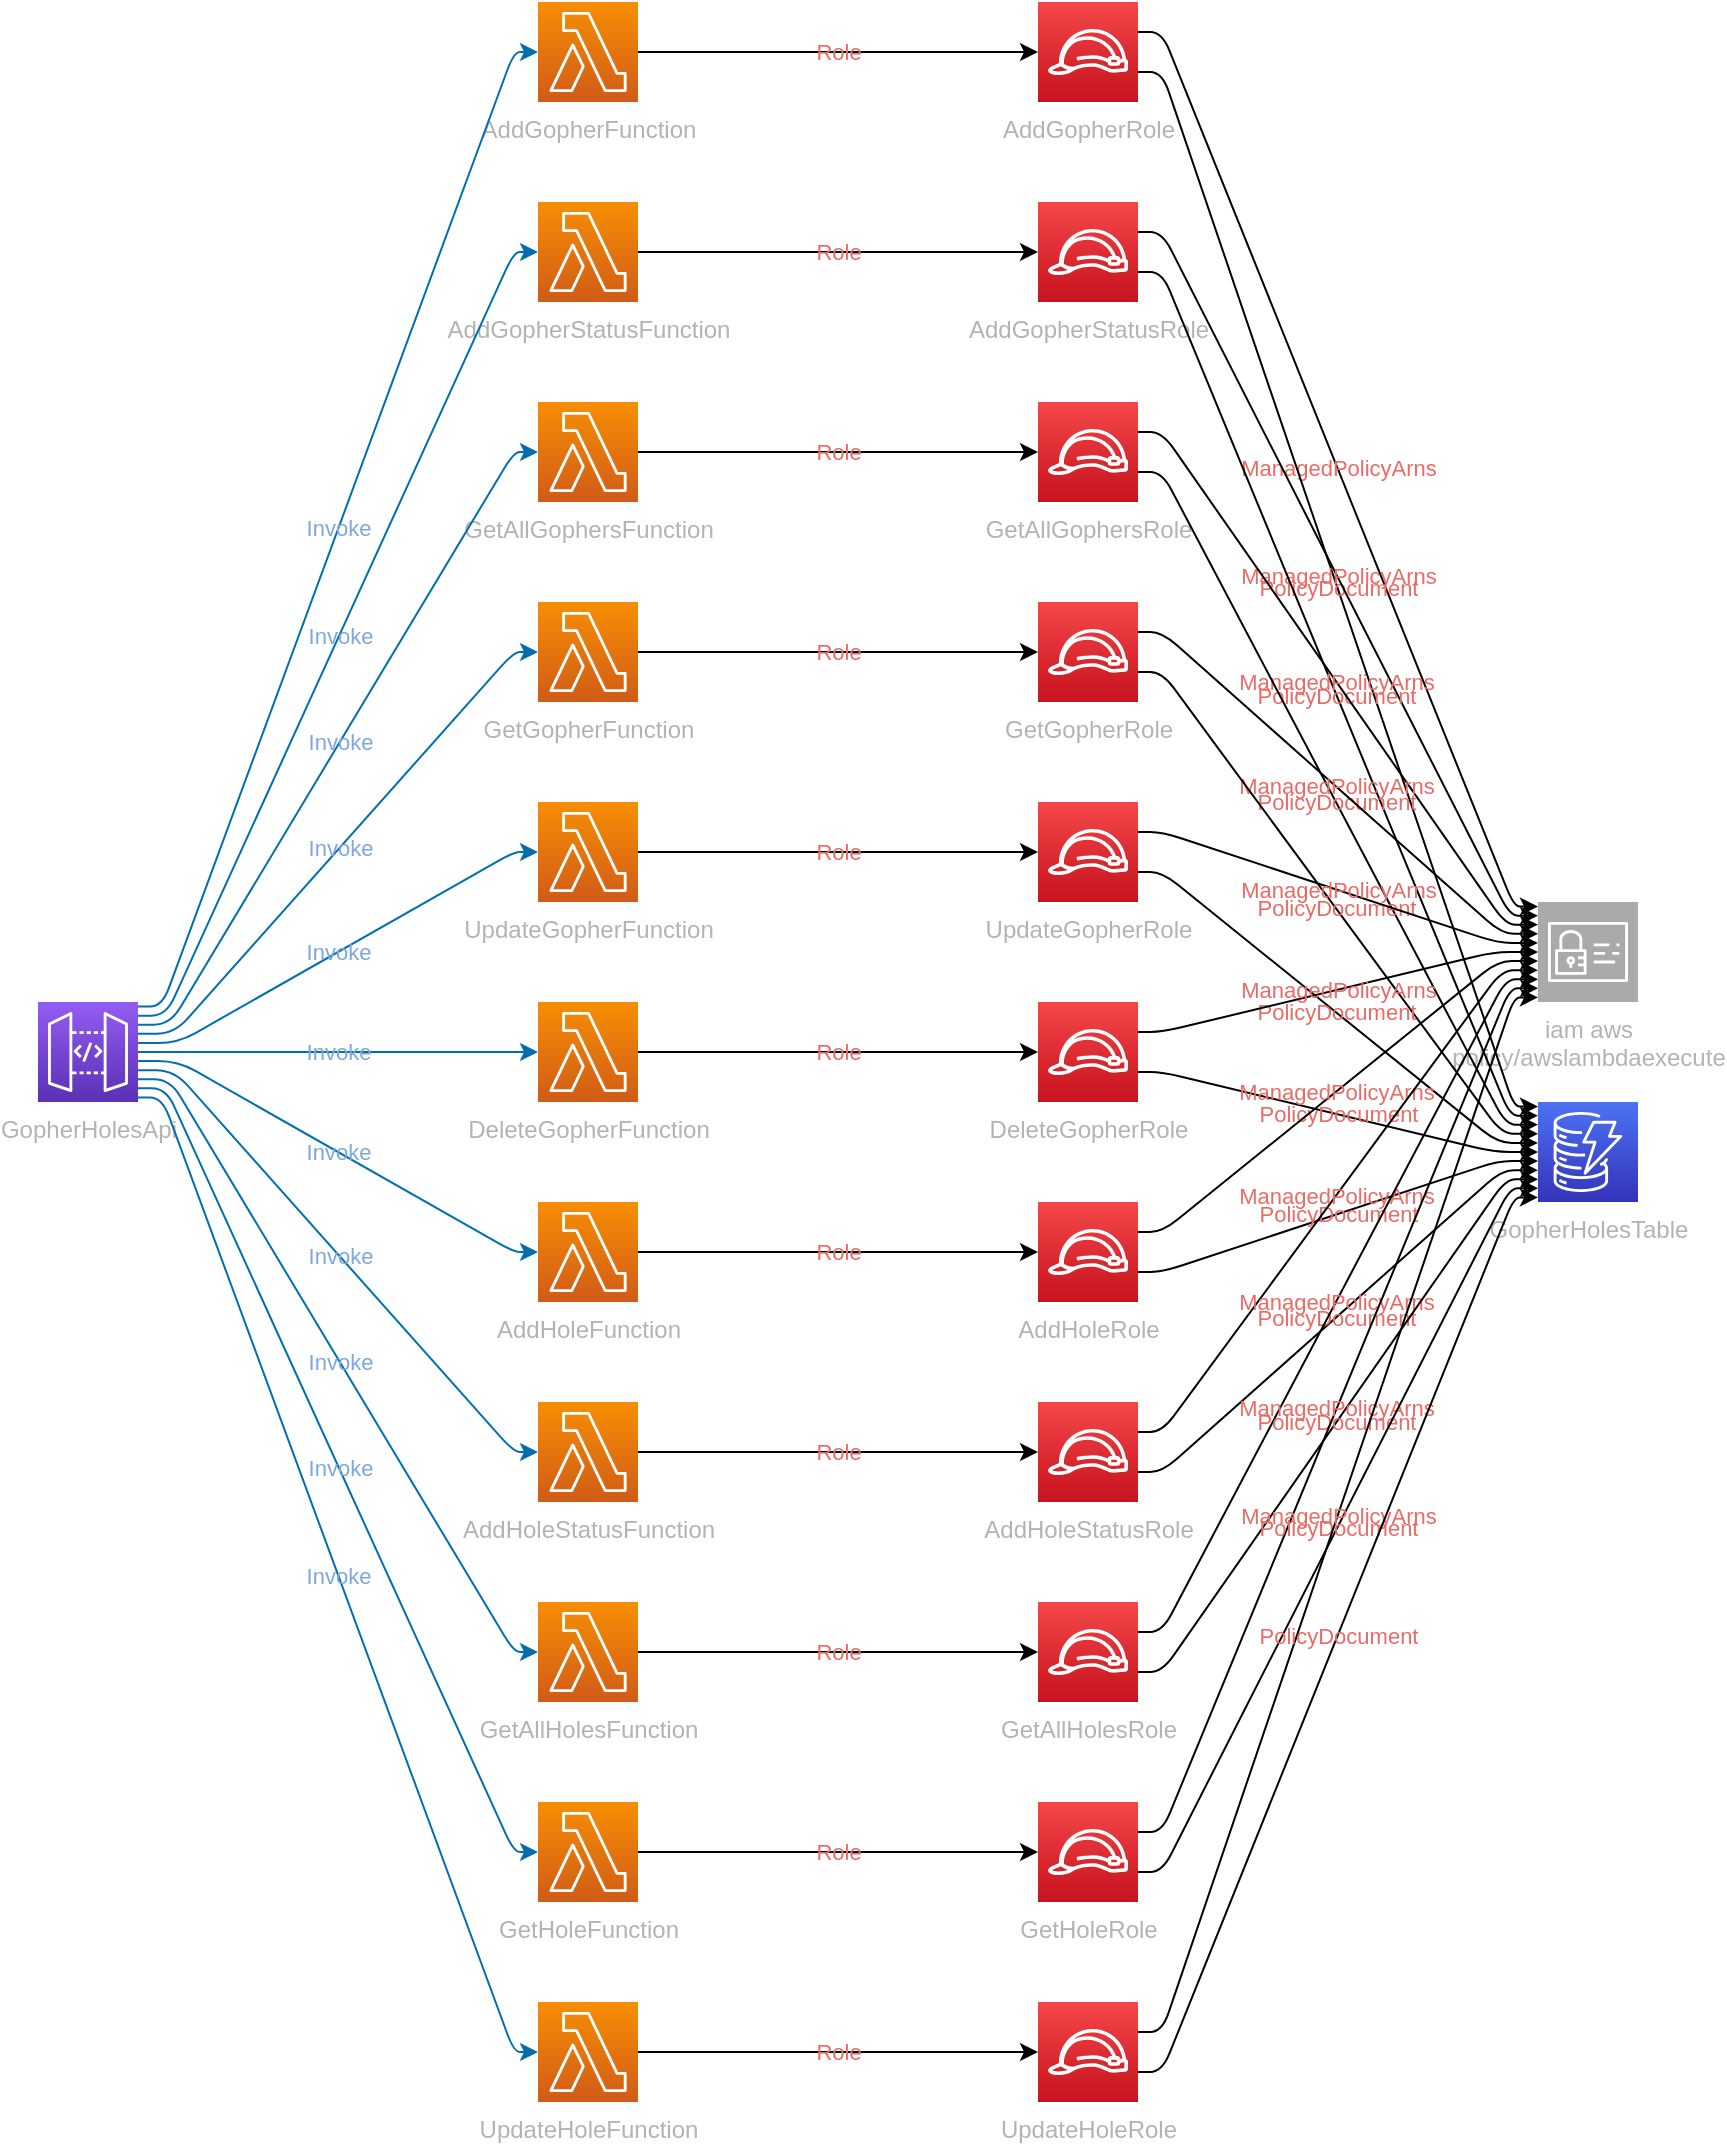 <mxfile version="13.1.3" pages="2">
            <diagram id="diagramid" name="Diagram">
              <mxGraphModel><root><mxCell id="0"/><mxCell id="1" parent="0"/><mxCell id="2" value="GopherHolesApi" style="outlineConnect=0;fontColor=#B3B3B3;gradientColor=#945DF2;gradientDirection=north;fillColor=#5A30B5;strokeColor=#ffffff;dashed=0;verticalLabelPosition=bottom;verticalAlign=top;align=center;html=1;fontSize=12;fontStyle=0;aspect=fixed;shape=mxgraph.aws4.resourceIcon;resIcon=mxgraph.aws4.api_gateway;" vertex="1" parent="1"><mxGeometry y="500" width="50" height="50" as="geometry"/></mxCell><mxCell id="3" value="AddGopherFunction" style="outlineConnect=0;fontColor=#B3B3B3;gradientColor=#F78E04;gradientDirection=north;fillColor=#D05C17;strokeColor=#ffffff;dashed=0;verticalLabelPosition=bottom;verticalAlign=top;align=center;html=1;fontSize=12;fontStyle=0;aspect=fixed;shape=mxgraph.aws4.resourceIcon;resIcon=mxgraph.aws4.lambda;" vertex="1" parent="1"><mxGeometry x="250" width="50" height="50" as="geometry"/></mxCell><mxCell id="4" value="AddGopherRole" style="outlineConnect=0;fontColor=#B3B3B3;gradientColor=#F54749;gradientDirection=north;fillColor=#C7131F;strokeColor=#ffffff;dashed=0;verticalLabelPosition=bottom;verticalAlign=top;align=center;html=1;fontSize=12;fontStyle=0;aspect=fixed;shape=mxgraph.aws4.resourceIcon;resIcon=mxgraph.aws4.role;" vertex="1" parent="1"><mxGeometry x="500" width="50" height="50" as="geometry"/></mxCell><mxCell id="5" value="AddGopherStatusFunction" style="outlineConnect=0;fontColor=#B3B3B3;gradientColor=#F78E04;gradientDirection=north;fillColor=#D05C17;strokeColor=#ffffff;dashed=0;verticalLabelPosition=bottom;verticalAlign=top;align=center;html=1;fontSize=12;fontStyle=0;aspect=fixed;shape=mxgraph.aws4.resourceIcon;resIcon=mxgraph.aws4.lambda;" vertex="1" parent="1"><mxGeometry x="250" y="100" width="50" height="50" as="geometry"/></mxCell><mxCell id="6" value="AddGopherStatusRole" style="outlineConnect=0;fontColor=#B3B3B3;gradientColor=#F54749;gradientDirection=north;fillColor=#C7131F;strokeColor=#ffffff;dashed=0;verticalLabelPosition=bottom;verticalAlign=top;align=center;html=1;fontSize=12;fontStyle=0;aspect=fixed;shape=mxgraph.aws4.resourceIcon;resIcon=mxgraph.aws4.role;" vertex="1" parent="1"><mxGeometry x="500" y="100" width="50" height="50" as="geometry"/></mxCell><mxCell id="7" value="GetAllGophersFunction" style="outlineConnect=0;fontColor=#B3B3B3;gradientColor=#F78E04;gradientDirection=north;fillColor=#D05C17;strokeColor=#ffffff;dashed=0;verticalLabelPosition=bottom;verticalAlign=top;align=center;html=1;fontSize=12;fontStyle=0;aspect=fixed;shape=mxgraph.aws4.resourceIcon;resIcon=mxgraph.aws4.lambda;" vertex="1" parent="1"><mxGeometry x="250" y="200" width="50" height="50" as="geometry"/></mxCell><mxCell id="8" value="GetAllGophersRole" style="outlineConnect=0;fontColor=#B3B3B3;gradientColor=#F54749;gradientDirection=north;fillColor=#C7131F;strokeColor=#ffffff;dashed=0;verticalLabelPosition=bottom;verticalAlign=top;align=center;html=1;fontSize=12;fontStyle=0;aspect=fixed;shape=mxgraph.aws4.resourceIcon;resIcon=mxgraph.aws4.role;" vertex="1" parent="1"><mxGeometry x="500" y="200" width="50" height="50" as="geometry"/></mxCell><mxCell id="9" value="GetGopherFunction" style="outlineConnect=0;fontColor=#B3B3B3;gradientColor=#F78E04;gradientDirection=north;fillColor=#D05C17;strokeColor=#ffffff;dashed=0;verticalLabelPosition=bottom;verticalAlign=top;align=center;html=1;fontSize=12;fontStyle=0;aspect=fixed;shape=mxgraph.aws4.resourceIcon;resIcon=mxgraph.aws4.lambda;" vertex="1" parent="1"><mxGeometry x="250" y="300" width="50" height="50" as="geometry"/></mxCell><mxCell id="10" value="GetGopherRole" style="outlineConnect=0;fontColor=#B3B3B3;gradientColor=#F54749;gradientDirection=north;fillColor=#C7131F;strokeColor=#ffffff;dashed=0;verticalLabelPosition=bottom;verticalAlign=top;align=center;html=1;fontSize=12;fontStyle=0;aspect=fixed;shape=mxgraph.aws4.resourceIcon;resIcon=mxgraph.aws4.role;" vertex="1" parent="1"><mxGeometry x="500" y="300" width="50" height="50" as="geometry"/></mxCell><mxCell id="11" value="UpdateGopherFunction" style="outlineConnect=0;fontColor=#B3B3B3;gradientColor=#F78E04;gradientDirection=north;fillColor=#D05C17;strokeColor=#ffffff;dashed=0;verticalLabelPosition=bottom;verticalAlign=top;align=center;html=1;fontSize=12;fontStyle=0;aspect=fixed;shape=mxgraph.aws4.resourceIcon;resIcon=mxgraph.aws4.lambda;" vertex="1" parent="1"><mxGeometry x="250" y="400" width="50" height="50" as="geometry"/></mxCell><mxCell id="12" value="UpdateGopherRole" style="outlineConnect=0;fontColor=#B3B3B3;gradientColor=#F54749;gradientDirection=north;fillColor=#C7131F;strokeColor=#ffffff;dashed=0;verticalLabelPosition=bottom;verticalAlign=top;align=center;html=1;fontSize=12;fontStyle=0;aspect=fixed;shape=mxgraph.aws4.resourceIcon;resIcon=mxgraph.aws4.role;" vertex="1" parent="1"><mxGeometry x="500" y="400" width="50" height="50" as="geometry"/></mxCell><mxCell id="13" value="DeleteGopherFunction" style="outlineConnect=0;fontColor=#B3B3B3;gradientColor=#F78E04;gradientDirection=north;fillColor=#D05C17;strokeColor=#ffffff;dashed=0;verticalLabelPosition=bottom;verticalAlign=top;align=center;html=1;fontSize=12;fontStyle=0;aspect=fixed;shape=mxgraph.aws4.resourceIcon;resIcon=mxgraph.aws4.lambda;" vertex="1" parent="1"><mxGeometry x="250" y="500" width="50" height="50" as="geometry"/></mxCell><mxCell id="14" value="DeleteGopherRole" style="outlineConnect=0;fontColor=#B3B3B3;gradientColor=#F54749;gradientDirection=north;fillColor=#C7131F;strokeColor=#ffffff;dashed=0;verticalLabelPosition=bottom;verticalAlign=top;align=center;html=1;fontSize=12;fontStyle=0;aspect=fixed;shape=mxgraph.aws4.resourceIcon;resIcon=mxgraph.aws4.role;" vertex="1" parent="1"><mxGeometry x="500" y="500" width="50" height="50" as="geometry"/></mxCell><mxCell id="15" value="AddHoleFunction" style="outlineConnect=0;fontColor=#B3B3B3;gradientColor=#F78E04;gradientDirection=north;fillColor=#D05C17;strokeColor=#ffffff;dashed=0;verticalLabelPosition=bottom;verticalAlign=top;align=center;html=1;fontSize=12;fontStyle=0;aspect=fixed;shape=mxgraph.aws4.resourceIcon;resIcon=mxgraph.aws4.lambda;" vertex="1" parent="1"><mxGeometry x="250" y="600" width="50" height="50" as="geometry"/></mxCell><mxCell id="16" value="AddHoleRole" style="outlineConnect=0;fontColor=#B3B3B3;gradientColor=#F54749;gradientDirection=north;fillColor=#C7131F;strokeColor=#ffffff;dashed=0;verticalLabelPosition=bottom;verticalAlign=top;align=center;html=1;fontSize=12;fontStyle=0;aspect=fixed;shape=mxgraph.aws4.resourceIcon;resIcon=mxgraph.aws4.role;" vertex="1" parent="1"><mxGeometry x="500" y="600" width="50" height="50" as="geometry"/></mxCell><mxCell id="17" value="AddHoleStatusFunction" style="outlineConnect=0;fontColor=#B3B3B3;gradientColor=#F78E04;gradientDirection=north;fillColor=#D05C17;strokeColor=#ffffff;dashed=0;verticalLabelPosition=bottom;verticalAlign=top;align=center;html=1;fontSize=12;fontStyle=0;aspect=fixed;shape=mxgraph.aws4.resourceIcon;resIcon=mxgraph.aws4.lambda;" vertex="1" parent="1"><mxGeometry x="250" y="700" width="50" height="50" as="geometry"/></mxCell><mxCell id="18" value="AddHoleStatusRole" style="outlineConnect=0;fontColor=#B3B3B3;gradientColor=#F54749;gradientDirection=north;fillColor=#C7131F;strokeColor=#ffffff;dashed=0;verticalLabelPosition=bottom;verticalAlign=top;align=center;html=1;fontSize=12;fontStyle=0;aspect=fixed;shape=mxgraph.aws4.resourceIcon;resIcon=mxgraph.aws4.role;" vertex="1" parent="1"><mxGeometry x="500" y="700" width="50" height="50" as="geometry"/></mxCell><mxCell id="19" value="GetAllHolesFunction" style="outlineConnect=0;fontColor=#B3B3B3;gradientColor=#F78E04;gradientDirection=north;fillColor=#D05C17;strokeColor=#ffffff;dashed=0;verticalLabelPosition=bottom;verticalAlign=top;align=center;html=1;fontSize=12;fontStyle=0;aspect=fixed;shape=mxgraph.aws4.resourceIcon;resIcon=mxgraph.aws4.lambda;" vertex="1" parent="1"><mxGeometry x="250" y="800" width="50" height="50" as="geometry"/></mxCell><mxCell id="20" value="GetAllHolesRole" style="outlineConnect=0;fontColor=#B3B3B3;gradientColor=#F54749;gradientDirection=north;fillColor=#C7131F;strokeColor=#ffffff;dashed=0;verticalLabelPosition=bottom;verticalAlign=top;align=center;html=1;fontSize=12;fontStyle=0;aspect=fixed;shape=mxgraph.aws4.resourceIcon;resIcon=mxgraph.aws4.role;" vertex="1" parent="1"><mxGeometry x="500" y="800" width="50" height="50" as="geometry"/></mxCell><mxCell id="21" value="GetHoleFunction" style="outlineConnect=0;fontColor=#B3B3B3;gradientColor=#F78E04;gradientDirection=north;fillColor=#D05C17;strokeColor=#ffffff;dashed=0;verticalLabelPosition=bottom;verticalAlign=top;align=center;html=1;fontSize=12;fontStyle=0;aspect=fixed;shape=mxgraph.aws4.resourceIcon;resIcon=mxgraph.aws4.lambda;" vertex="1" parent="1"><mxGeometry x="250" y="900" width="50" height="50" as="geometry"/></mxCell><mxCell id="22" value="GetHoleRole" style="outlineConnect=0;fontColor=#B3B3B3;gradientColor=#F54749;gradientDirection=north;fillColor=#C7131F;strokeColor=#ffffff;dashed=0;verticalLabelPosition=bottom;verticalAlign=top;align=center;html=1;fontSize=12;fontStyle=0;aspect=fixed;shape=mxgraph.aws4.resourceIcon;resIcon=mxgraph.aws4.role;" vertex="1" parent="1"><mxGeometry x="500" y="900" width="50" height="50" as="geometry"/></mxCell><mxCell id="23" value="UpdateHoleFunction" style="outlineConnect=0;fontColor=#B3B3B3;gradientColor=#F78E04;gradientDirection=north;fillColor=#D05C17;strokeColor=#ffffff;dashed=0;verticalLabelPosition=bottom;verticalAlign=top;align=center;html=1;fontSize=12;fontStyle=0;aspect=fixed;shape=mxgraph.aws4.resourceIcon;resIcon=mxgraph.aws4.lambda;" vertex="1" parent="1"><mxGeometry x="250" y="1000" width="50" height="50" as="geometry"/></mxCell><mxCell id="24" value="UpdateHoleRole" style="outlineConnect=0;fontColor=#B3B3B3;gradientColor=#F54749;gradientDirection=north;fillColor=#C7131F;strokeColor=#ffffff;dashed=0;verticalLabelPosition=bottom;verticalAlign=top;align=center;html=1;fontSize=12;fontStyle=0;aspect=fixed;shape=mxgraph.aws4.resourceIcon;resIcon=mxgraph.aws4.role;" vertex="1" parent="1"><mxGeometry x="500" y="1000" width="50" height="50" as="geometry"/></mxCell><mxCell id="25" value="GopherHolesTable" style="outlineConnect=0;fontColor=#B3B3B3;gradientColor=#4D72F3;gradientDirection=north;fillColor=#3334B9;strokeColor=#ffffff;dashed=0;verticalLabelPosition=bottom;verticalAlign=top;align=center;html=1;fontSize=12;fontStyle=0;aspect=fixed;shape=mxgraph.aws4.resourceIcon;resIcon=mxgraph.aws4.dynamodb;" vertex="1" parent="1"><mxGeometry x="750" y="550" width="50" height="50" as="geometry"/></mxCell><mxCell id="26" value="iam  aws&#xA;policy/awslambdaexecute" style="outlineConnect=0;fontColor=#B3B3B3;gradientColor=#aaaaaa;gradientDirection=north;fillColor=#aaaaaa;strokeColor=#ffffff;dashed=0;verticalLabelPosition=bottom;verticalAlign=top;align=center;html=1;fontSize=12;fontStyle=0;aspect=fixed;shape=mxgraph.aws4.resourceIcon;resIcon=mxgraph.aws4.identity_and_access_management;" vertex="1" parent="1"><mxGeometry x="750" y="450" width="50" height="50" as="geometry"/></mxCell><mxCell id="GopherHolesApi|AddGopherFunction" value="Invoke" style="edgeStyle=orthogonalEdgeStyle;rounded=1;orthogonalLoop=1;jettySize=auto;html=1;fillColor=#1ba1e2;strokeColor=#006EAF;labelBackgroundColor=none;fontColor=#7EA6E0;noEdgeStyle=1;orthogonal=1;" edge="1" parent="1" source="2" target="3"><mxGeometry relative="1" as="geometry"><Array as="points"><mxPoint x="62" y="502.273"/><mxPoint x="238" y="25"/></Array></mxGeometry></mxCell><mxCell id="AddGopherRole|AddGopherFunction" value="Role" style="edgeStyle=orthogonalEdgeStyle;rounded=1;orthogonalLoop=1;jettySize=auto;html=1;labelBackgroundColor=none;fontColor=#EA6B66;noEdgeStyle=1;orthogonal=1;" edge="1" parent="1" source="3" target="4"><mxGeometry relative="1" as="geometry"><Array as="points"><mxPoint x="312" y="25"/><mxPoint x="488" y="25"/></Array></mxGeometry></mxCell><mxCell id="iam  aws&#xA;policy/awslambdaexecute|AddGopherRole" value="ManagedPolicyArns" style="edgeStyle=orthogonalEdgeStyle;rounded=1;orthogonalLoop=1;jettySize=auto;html=1;labelBackgroundColor=none;fontColor=#EA6B66;noEdgeStyle=1;orthogonal=1;" edge="1" parent="1" source="4" target="26"><mxGeometry relative="1" as="geometry"><Array as="points"><mxPoint x="562" y="15"/><mxPoint x="738" y="452.273"/></Array></mxGeometry></mxCell><mxCell id="GopherHolesTable|AddGopherRole" value="PolicyDocument" style="edgeStyle=orthogonalEdgeStyle;rounded=1;orthogonalLoop=1;jettySize=auto;html=1;labelBackgroundColor=none;fontColor=#EA6B66;noEdgeStyle=1;orthogonal=1;" edge="1" parent="1" source="4" target="25"><mxGeometry relative="1" as="geometry"><Array as="points"><mxPoint x="562" y="35"/><mxPoint x="738" y="552.273"/></Array></mxGeometry></mxCell><mxCell id="GopherHolesApi|AddGopherStatusFunction" value="Invoke" style="edgeStyle=orthogonalEdgeStyle;rounded=1;orthogonalLoop=1;jettySize=auto;html=1;fillColor=#1ba1e2;strokeColor=#006EAF;labelBackgroundColor=none;fontColor=#7EA6E0;noEdgeStyle=1;orthogonal=1;" edge="1" parent="1" source="2" target="5"><mxGeometry relative="1" as="geometry"><Array as="points"><mxPoint x="64" y="506.818"/><mxPoint x="238" y="125"/></Array></mxGeometry></mxCell><mxCell id="AddGopherStatusRole|AddGopherStatusFunction" value="Role" style="edgeStyle=orthogonalEdgeStyle;rounded=1;orthogonalLoop=1;jettySize=auto;html=1;labelBackgroundColor=none;fontColor=#EA6B66;noEdgeStyle=1;orthogonal=1;" edge="1" parent="1" source="5" target="6"><mxGeometry relative="1" as="geometry"><Array as="points"><mxPoint x="312" y="125"/><mxPoint x="488" y="125"/></Array></mxGeometry></mxCell><mxCell id="iam  aws&#xA;policy/awslambdaexecute|AddGopherStatusRole" value="ManagedPolicyArns" style="edgeStyle=orthogonalEdgeStyle;rounded=1;orthogonalLoop=1;jettySize=auto;html=1;labelBackgroundColor=none;fontColor=#EA6B66;noEdgeStyle=1;orthogonal=1;" edge="1" parent="1" source="6" target="26"><mxGeometry relative="1" as="geometry"><Array as="points"><mxPoint x="562" y="115"/><mxPoint x="736" y="456.818"/></Array></mxGeometry></mxCell><mxCell id="GopherHolesTable|AddGopherStatusRole" value="PolicyDocument" style="edgeStyle=orthogonalEdgeStyle;rounded=1;orthogonalLoop=1;jettySize=auto;html=1;labelBackgroundColor=none;fontColor=#EA6B66;noEdgeStyle=1;orthogonal=1;" edge="1" parent="1" source="6" target="25"><mxGeometry relative="1" as="geometry"><Array as="points"><mxPoint x="562" y="135"/><mxPoint x="736" y="556.818"/></Array></mxGeometry></mxCell><mxCell id="GopherHolesApi|GetAllGophersFunction" value="Invoke" style="edgeStyle=orthogonalEdgeStyle;rounded=1;orthogonalLoop=1;jettySize=auto;html=1;fillColor=#1ba1e2;strokeColor=#006EAF;labelBackgroundColor=none;fontColor=#7EA6E0;noEdgeStyle=1;orthogonal=1;" edge="1" parent="1" source="2" target="7"><mxGeometry relative="1" as="geometry"><Array as="points"><mxPoint x="66" y="511.364"/><mxPoint x="238" y="225"/></Array></mxGeometry></mxCell><mxCell id="GetAllGophersRole|GetAllGophersFunction" value="Role" style="edgeStyle=orthogonalEdgeStyle;rounded=1;orthogonalLoop=1;jettySize=auto;html=1;labelBackgroundColor=none;fontColor=#EA6B66;noEdgeStyle=1;orthogonal=1;" edge="1" parent="1" source="7" target="8"><mxGeometry relative="1" as="geometry"><Array as="points"><mxPoint x="312" y="225"/><mxPoint x="488" y="225"/></Array></mxGeometry></mxCell><mxCell id="iam  aws&#xA;policy/awslambdaexecute|GetAllGophersRole" value="ManagedPolicyArns" style="edgeStyle=orthogonalEdgeStyle;rounded=1;orthogonalLoop=1;jettySize=auto;html=1;labelBackgroundColor=none;fontColor=#EA6B66;noEdgeStyle=1;orthogonal=1;" edge="1" parent="1" source="8" target="26"><mxGeometry relative="1" as="geometry"><Array as="points"><mxPoint x="562" y="215"/><mxPoint x="734" y="461.364"/></Array></mxGeometry></mxCell><mxCell id="GopherHolesTable|GetAllGophersRole" value="PolicyDocument" style="edgeStyle=orthogonalEdgeStyle;rounded=1;orthogonalLoop=1;jettySize=auto;html=1;labelBackgroundColor=none;fontColor=#EA6B66;noEdgeStyle=1;orthogonal=1;" edge="1" parent="1" source="8" target="25"><mxGeometry relative="1" as="geometry"><Array as="points"><mxPoint x="562" y="235"/><mxPoint x="734" y="561.364"/></Array></mxGeometry></mxCell><mxCell id="GopherHolesApi|GetGopherFunction" value="Invoke" style="edgeStyle=orthogonalEdgeStyle;rounded=1;orthogonalLoop=1;jettySize=auto;html=1;fillColor=#1ba1e2;strokeColor=#006EAF;labelBackgroundColor=none;fontColor=#7EA6E0;noEdgeStyle=1;orthogonal=1;" edge="1" parent="1" source="2" target="9"><mxGeometry relative="1" as="geometry"><Array as="points"><mxPoint x="68" y="515.909"/><mxPoint x="238" y="325"/></Array></mxGeometry></mxCell><mxCell id="GetGopherRole|GetGopherFunction" value="Role" style="edgeStyle=orthogonalEdgeStyle;rounded=1;orthogonalLoop=1;jettySize=auto;html=1;labelBackgroundColor=none;fontColor=#EA6B66;noEdgeStyle=1;orthogonal=1;" edge="1" parent="1" source="9" target="10"><mxGeometry relative="1" as="geometry"><Array as="points"><mxPoint x="312" y="325"/><mxPoint x="488" y="325"/></Array></mxGeometry></mxCell><mxCell id="iam  aws&#xA;policy/awslambdaexecute|GetGopherRole" value="ManagedPolicyArns" style="edgeStyle=orthogonalEdgeStyle;rounded=1;orthogonalLoop=1;jettySize=auto;html=1;labelBackgroundColor=none;fontColor=#EA6B66;noEdgeStyle=1;orthogonal=1;" edge="1" parent="1" source="10" target="26"><mxGeometry relative="1" as="geometry"><Array as="points"><mxPoint x="562" y="315"/><mxPoint x="732" y="465.909"/></Array></mxGeometry></mxCell><mxCell id="GopherHolesTable|GetGopherRole" value="PolicyDocument" style="edgeStyle=orthogonalEdgeStyle;rounded=1;orthogonalLoop=1;jettySize=auto;html=1;labelBackgroundColor=none;fontColor=#EA6B66;noEdgeStyle=1;orthogonal=1;" edge="1" parent="1" source="10" target="25"><mxGeometry relative="1" as="geometry"><Array as="points"><mxPoint x="562" y="335"/><mxPoint x="732" y="565.909"/></Array></mxGeometry></mxCell><mxCell id="GopherHolesApi|UpdateGopherFunction" value="Invoke" style="edgeStyle=orthogonalEdgeStyle;rounded=1;orthogonalLoop=1;jettySize=auto;html=1;fillColor=#1ba1e2;strokeColor=#006EAF;labelBackgroundColor=none;fontColor=#7EA6E0;noEdgeStyle=1;orthogonal=1;" edge="1" parent="1" source="2" target="11"><mxGeometry relative="1" as="geometry"><Array as="points"><mxPoint x="70" y="520.455"/><mxPoint x="238" y="425"/></Array></mxGeometry></mxCell><mxCell id="UpdateGopherRole|UpdateGopherFunction" value="Role" style="edgeStyle=orthogonalEdgeStyle;rounded=1;orthogonalLoop=1;jettySize=auto;html=1;labelBackgroundColor=none;fontColor=#EA6B66;noEdgeStyle=1;orthogonal=1;" edge="1" parent="1" source="11" target="12"><mxGeometry relative="1" as="geometry"><Array as="points"><mxPoint x="312" y="425"/><mxPoint x="488" y="425"/></Array></mxGeometry></mxCell><mxCell id="iam  aws&#xA;policy/awslambdaexecute|UpdateGopherRole" value="ManagedPolicyArns" style="edgeStyle=orthogonalEdgeStyle;rounded=1;orthogonalLoop=1;jettySize=auto;html=1;labelBackgroundColor=none;fontColor=#EA6B66;noEdgeStyle=1;orthogonal=1;" edge="1" parent="1" source="12" target="26"><mxGeometry relative="1" as="geometry"><Array as="points"><mxPoint x="562" y="415"/><mxPoint x="730" y="470.455"/></Array></mxGeometry></mxCell><mxCell id="GopherHolesTable|UpdateGopherRole" value="PolicyDocument" style="edgeStyle=orthogonalEdgeStyle;rounded=1;orthogonalLoop=1;jettySize=auto;html=1;labelBackgroundColor=none;fontColor=#EA6B66;noEdgeStyle=1;orthogonal=1;" edge="1" parent="1" source="12" target="25"><mxGeometry relative="1" as="geometry"><Array as="points"><mxPoint x="562" y="435"/><mxPoint x="730" y="570.455"/></Array></mxGeometry></mxCell><mxCell id="GopherHolesApi|DeleteGopherFunction" value="Invoke" style="edgeStyle=orthogonalEdgeStyle;rounded=1;orthogonalLoop=1;jettySize=auto;html=1;fillColor=#1ba1e2;strokeColor=#006EAF;labelBackgroundColor=none;fontColor=#7EA6E0;noEdgeStyle=1;orthogonal=1;" edge="1" parent="1" source="2" target="13"><mxGeometry relative="1" as="geometry"><Array as="points"><mxPoint x="72" y="525.0"/><mxPoint x="238" y="525"/></Array></mxGeometry></mxCell><mxCell id="DeleteGopherRole|DeleteGopherFunction" value="Role" style="edgeStyle=orthogonalEdgeStyle;rounded=1;orthogonalLoop=1;jettySize=auto;html=1;labelBackgroundColor=none;fontColor=#EA6B66;noEdgeStyle=1;orthogonal=1;" edge="1" parent="1" source="13" target="14"><mxGeometry relative="1" as="geometry"><Array as="points"><mxPoint x="312" y="525"/><mxPoint x="488" y="525"/></Array></mxGeometry></mxCell><mxCell id="iam  aws&#xA;policy/awslambdaexecute|DeleteGopherRole" value="ManagedPolicyArns" style="edgeStyle=orthogonalEdgeStyle;rounded=1;orthogonalLoop=1;jettySize=auto;html=1;labelBackgroundColor=none;fontColor=#EA6B66;noEdgeStyle=1;orthogonal=1;" edge="1" parent="1" source="14" target="26"><mxGeometry relative="1" as="geometry"><Array as="points"><mxPoint x="562" y="515"/><mxPoint x="728" y="475.0"/></Array></mxGeometry></mxCell><mxCell id="GopherHolesTable|DeleteGopherRole" value="PolicyDocument" style="edgeStyle=orthogonalEdgeStyle;rounded=1;orthogonalLoop=1;jettySize=auto;html=1;labelBackgroundColor=none;fontColor=#EA6B66;noEdgeStyle=1;orthogonal=1;" edge="1" parent="1" source="14" target="25"><mxGeometry relative="1" as="geometry"><Array as="points"><mxPoint x="562" y="535"/><mxPoint x="728" y="575.0"/></Array></mxGeometry></mxCell><mxCell id="GopherHolesApi|AddHoleFunction" value="Invoke" style="edgeStyle=orthogonalEdgeStyle;rounded=1;orthogonalLoop=1;jettySize=auto;html=1;fillColor=#1ba1e2;strokeColor=#006EAF;labelBackgroundColor=none;fontColor=#7EA6E0;noEdgeStyle=1;orthogonal=1;" edge="1" parent="1" source="2" target="15"><mxGeometry relative="1" as="geometry"><Array as="points"><mxPoint x="70" y="529.545"/><mxPoint x="238" y="625"/></Array></mxGeometry></mxCell><mxCell id="AddHoleRole|AddHoleFunction" value="Role" style="edgeStyle=orthogonalEdgeStyle;rounded=1;orthogonalLoop=1;jettySize=auto;html=1;labelBackgroundColor=none;fontColor=#EA6B66;noEdgeStyle=1;orthogonal=1;" edge="1" parent="1" source="15" target="16"><mxGeometry relative="1" as="geometry"><Array as="points"><mxPoint x="312" y="625"/><mxPoint x="488" y="625"/></Array></mxGeometry></mxCell><mxCell id="iam  aws&#xA;policy/awslambdaexecute|AddHoleRole" value="ManagedPolicyArns" style="edgeStyle=orthogonalEdgeStyle;rounded=1;orthogonalLoop=1;jettySize=auto;html=1;labelBackgroundColor=none;fontColor=#EA6B66;noEdgeStyle=1;orthogonal=1;" edge="1" parent="1" source="16" target="26"><mxGeometry relative="1" as="geometry"><Array as="points"><mxPoint x="562" y="615"/><mxPoint x="730" y="479.545"/></Array></mxGeometry></mxCell><mxCell id="GopherHolesTable|AddHoleRole" value="PolicyDocument" style="edgeStyle=orthogonalEdgeStyle;rounded=1;orthogonalLoop=1;jettySize=auto;html=1;labelBackgroundColor=none;fontColor=#EA6B66;noEdgeStyle=1;orthogonal=1;" edge="1" parent="1" source="16" target="25"><mxGeometry relative="1" as="geometry"><Array as="points"><mxPoint x="562" y="635"/><mxPoint x="730" y="579.545"/></Array></mxGeometry></mxCell><mxCell id="GopherHolesApi|AddHoleStatusFunction" value="Invoke" style="edgeStyle=orthogonalEdgeStyle;rounded=1;orthogonalLoop=1;jettySize=auto;html=1;fillColor=#1ba1e2;strokeColor=#006EAF;labelBackgroundColor=none;fontColor=#7EA6E0;noEdgeStyle=1;orthogonal=1;" edge="1" parent="1" source="2" target="17"><mxGeometry relative="1" as="geometry"><Array as="points"><mxPoint x="68" y="534.091"/><mxPoint x="238" y="725"/></Array></mxGeometry></mxCell><mxCell id="AddHoleStatusRole|AddHoleStatusFunction" value="Role" style="edgeStyle=orthogonalEdgeStyle;rounded=1;orthogonalLoop=1;jettySize=auto;html=1;labelBackgroundColor=none;fontColor=#EA6B66;noEdgeStyle=1;orthogonal=1;" edge="1" parent="1" source="17" target="18"><mxGeometry relative="1" as="geometry"><Array as="points"><mxPoint x="312" y="725"/><mxPoint x="488" y="725"/></Array></mxGeometry></mxCell><mxCell id="iam  aws&#xA;policy/awslambdaexecute|AddHoleStatusRole" value="ManagedPolicyArns" style="edgeStyle=orthogonalEdgeStyle;rounded=1;orthogonalLoop=1;jettySize=auto;html=1;labelBackgroundColor=none;fontColor=#EA6B66;noEdgeStyle=1;orthogonal=1;" edge="1" parent="1" source="18" target="26"><mxGeometry relative="1" as="geometry"><Array as="points"><mxPoint x="562" y="715"/><mxPoint x="732" y="484.091"/></Array></mxGeometry></mxCell><mxCell id="GopherHolesTable|AddHoleStatusRole" value="PolicyDocument" style="edgeStyle=orthogonalEdgeStyle;rounded=1;orthogonalLoop=1;jettySize=auto;html=1;labelBackgroundColor=none;fontColor=#EA6B66;noEdgeStyle=1;orthogonal=1;" edge="1" parent="1" source="18" target="25"><mxGeometry relative="1" as="geometry"><Array as="points"><mxPoint x="562" y="735"/><mxPoint x="732" y="584.091"/></Array></mxGeometry></mxCell><mxCell id="GopherHolesApi|GetAllHolesFunction" value="Invoke" style="edgeStyle=orthogonalEdgeStyle;rounded=1;orthogonalLoop=1;jettySize=auto;html=1;fillColor=#1ba1e2;strokeColor=#006EAF;labelBackgroundColor=none;fontColor=#7EA6E0;noEdgeStyle=1;orthogonal=1;" edge="1" parent="1" source="2" target="19"><mxGeometry relative="1" as="geometry"><Array as="points"><mxPoint x="66" y="538.636"/><mxPoint x="238" y="825"/></Array></mxGeometry></mxCell><mxCell id="GetAllHolesRole|GetAllHolesFunction" value="Role" style="edgeStyle=orthogonalEdgeStyle;rounded=1;orthogonalLoop=1;jettySize=auto;html=1;labelBackgroundColor=none;fontColor=#EA6B66;noEdgeStyle=1;orthogonal=1;" edge="1" parent="1" source="19" target="20"><mxGeometry relative="1" as="geometry"><Array as="points"><mxPoint x="312" y="825"/><mxPoint x="488" y="825"/></Array></mxGeometry></mxCell><mxCell id="iam  aws&#xA;policy/awslambdaexecute|GetAllHolesRole" value="ManagedPolicyArns" style="edgeStyle=orthogonalEdgeStyle;rounded=1;orthogonalLoop=1;jettySize=auto;html=1;labelBackgroundColor=none;fontColor=#EA6B66;noEdgeStyle=1;orthogonal=1;" edge="1" parent="1" source="20" target="26"><mxGeometry relative="1" as="geometry"><Array as="points"><mxPoint x="562" y="815"/><mxPoint x="734" y="488.636"/></Array></mxGeometry></mxCell><mxCell id="GopherHolesTable|GetAllHolesRole" value="PolicyDocument" style="edgeStyle=orthogonalEdgeStyle;rounded=1;orthogonalLoop=1;jettySize=auto;html=1;labelBackgroundColor=none;fontColor=#EA6B66;noEdgeStyle=1;orthogonal=1;" edge="1" parent="1" source="20" target="25"><mxGeometry relative="1" as="geometry"><Array as="points"><mxPoint x="562" y="835"/><mxPoint x="734" y="588.636"/></Array></mxGeometry></mxCell><mxCell id="GopherHolesApi|GetHoleFunction" value="Invoke" style="edgeStyle=orthogonalEdgeStyle;rounded=1;orthogonalLoop=1;jettySize=auto;html=1;fillColor=#1ba1e2;strokeColor=#006EAF;labelBackgroundColor=none;fontColor=#7EA6E0;noEdgeStyle=1;orthogonal=1;" edge="1" parent="1" source="2" target="21"><mxGeometry relative="1" as="geometry"><Array as="points"><mxPoint x="64" y="543.182"/><mxPoint x="238" y="925"/></Array></mxGeometry></mxCell><mxCell id="GetHoleRole|GetHoleFunction" value="Role" style="edgeStyle=orthogonalEdgeStyle;rounded=1;orthogonalLoop=1;jettySize=auto;html=1;labelBackgroundColor=none;fontColor=#EA6B66;noEdgeStyle=1;orthogonal=1;" edge="1" parent="1" source="21" target="22"><mxGeometry relative="1" as="geometry"><Array as="points"><mxPoint x="312" y="925"/><mxPoint x="488" y="925"/></Array></mxGeometry></mxCell><mxCell id="iam  aws&#xA;policy/awslambdaexecute|GetHoleRole" value="ManagedPolicyArns" style="edgeStyle=orthogonalEdgeStyle;rounded=1;orthogonalLoop=1;jettySize=auto;html=1;labelBackgroundColor=none;fontColor=#EA6B66;noEdgeStyle=1;orthogonal=1;" edge="1" parent="1" source="22" target="26"><mxGeometry relative="1" as="geometry"><Array as="points"><mxPoint x="562" y="915"/><mxPoint x="736" y="493.182"/></Array></mxGeometry></mxCell><mxCell id="GopherHolesTable|GetHoleRole" value="PolicyDocument" style="edgeStyle=orthogonalEdgeStyle;rounded=1;orthogonalLoop=1;jettySize=auto;html=1;labelBackgroundColor=none;fontColor=#EA6B66;noEdgeStyle=1;orthogonal=1;" edge="1" parent="1" source="22" target="25"><mxGeometry relative="1" as="geometry"><Array as="points"><mxPoint x="562" y="935"/><mxPoint x="736" y="593.182"/></Array></mxGeometry></mxCell><mxCell id="GopherHolesApi|UpdateHoleFunction" value="Invoke" style="edgeStyle=orthogonalEdgeStyle;rounded=1;orthogonalLoop=1;jettySize=auto;html=1;fillColor=#1ba1e2;strokeColor=#006EAF;labelBackgroundColor=none;fontColor=#7EA6E0;noEdgeStyle=1;orthogonal=1;" edge="1" parent="1" source="2" target="23"><mxGeometry relative="1" as="geometry"><Array as="points"><mxPoint x="62" y="547.727"/><mxPoint x="238" y="1025"/></Array></mxGeometry></mxCell><mxCell id="UpdateHoleRole|UpdateHoleFunction" value="Role" style="edgeStyle=orthogonalEdgeStyle;rounded=1;orthogonalLoop=1;jettySize=auto;html=1;labelBackgroundColor=none;fontColor=#EA6B66;noEdgeStyle=1;orthogonal=1;" edge="1" parent="1" source="23" target="24"><mxGeometry relative="1" as="geometry"><Array as="points"><mxPoint x="312" y="1025"/><mxPoint x="488" y="1025"/></Array></mxGeometry></mxCell><mxCell id="iam  aws&#xA;policy/awslambdaexecute|UpdateHoleRole" value="ManagedPolicyArns" style="edgeStyle=orthogonalEdgeStyle;rounded=1;orthogonalLoop=1;jettySize=auto;html=1;labelBackgroundColor=none;fontColor=#EA6B66;noEdgeStyle=1;orthogonal=1;" edge="1" parent="1" source="24" target="26"><mxGeometry relative="1" as="geometry"><Array as="points"><mxPoint x="562" y="1015"/><mxPoint x="738" y="497.727"/></Array></mxGeometry></mxCell><mxCell id="GopherHolesTable|UpdateHoleRole" value="PolicyDocument" style="edgeStyle=orthogonalEdgeStyle;rounded=1;orthogonalLoop=1;jettySize=auto;html=1;labelBackgroundColor=none;fontColor=#EA6B66;noEdgeStyle=1;orthogonal=1;" edge="1" parent="1" source="24" target="25"><mxGeometry relative="1" as="geometry"><Array as="points"><mxPoint x="562" y="1035"/><mxPoint x="738" y="597.727"/></Array></mxGeometry></mxCell></root></mxGraphModel>
            </diagram>
          </mxfile>